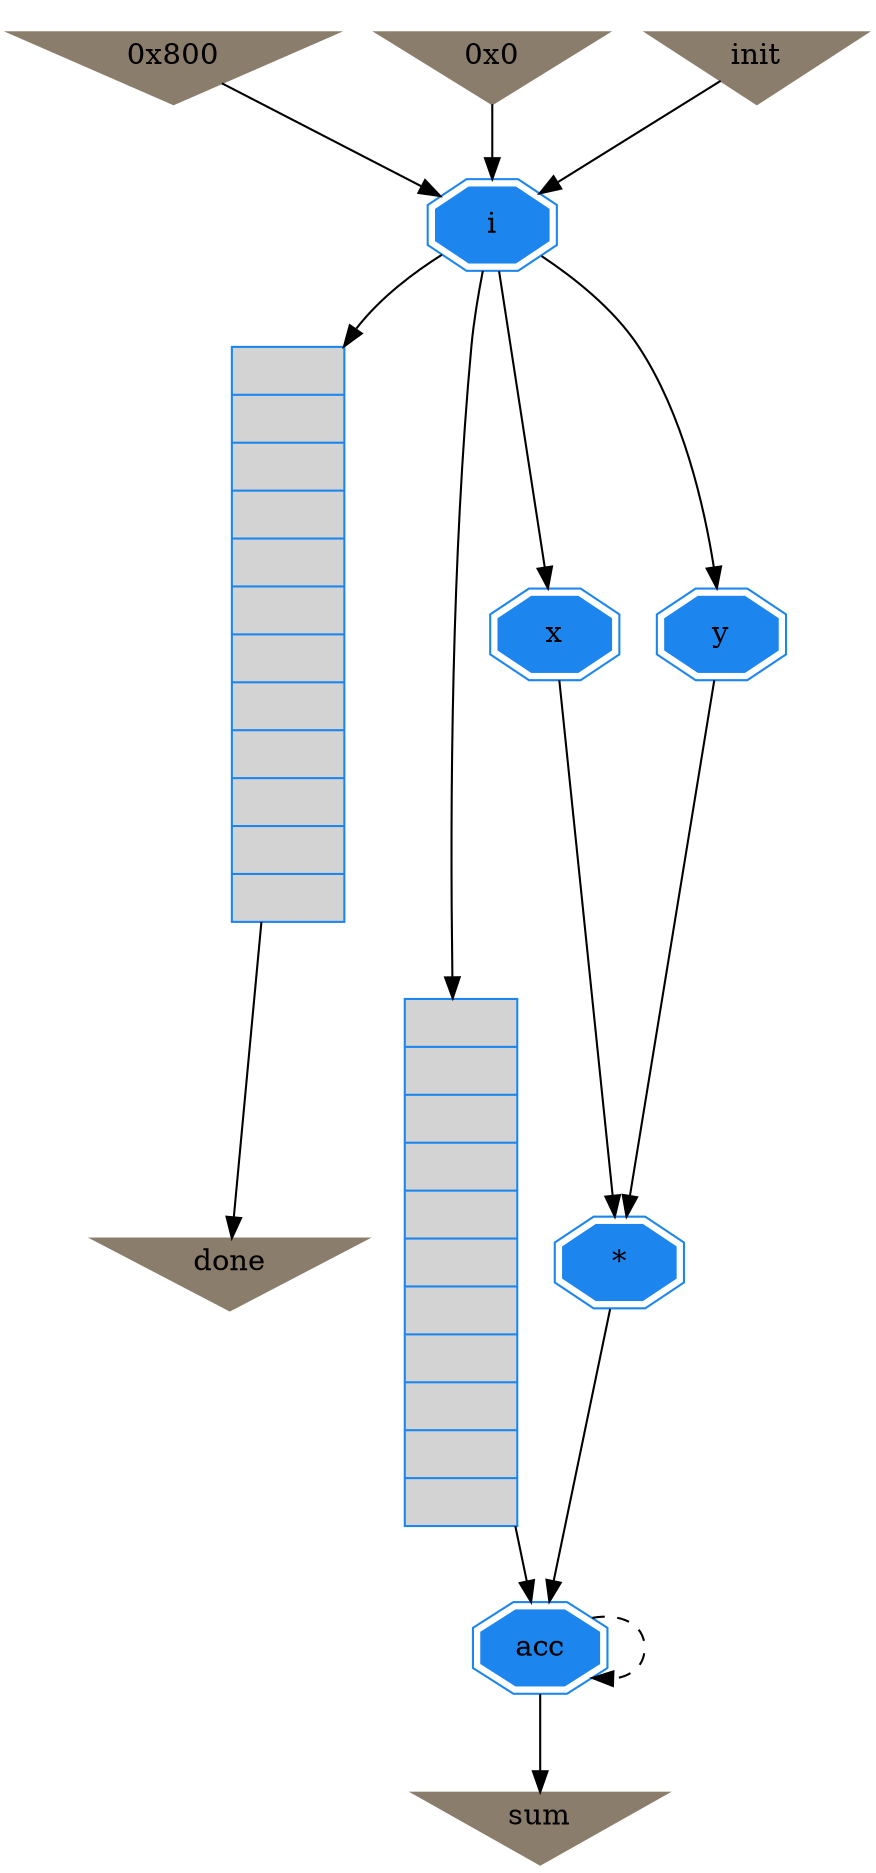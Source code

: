 digraph dotprod9 {
	// Components (Nodes)
	node [shape=ellipse, style=filled, color=dodgerblue2];
	"done" [color=bisque4 shape=invtriangle label="done"];
	"c146" [label="{|||||||||||}" shape=record fillcolor=lightgray  color=dodgerblue2 ];
	"c147" [label="{||||||||||}" shape=record fillcolor=lightgray  color=dodgerblue2 ];
	"c127" [color=bisque4 shape=invtriangle label="0x800"];
	"x_mult_op_s_p_y_1" [label="*" shape=doubleoctagon  color=dodgerblue2 ];
	"sum" [color=bisque4 shape=invtriangle label="sum"];
	"i" [label="i" shape=doubleoctagon  color=dodgerblue2 ];
	"x" [label="x" shape=doubleoctagon  color=dodgerblue2 ];
	"c126" [color=bisque4 shape=invtriangle label="0x0"];
	"init" [color=bisque4 shape=invtriangle label="init"];
	"y" [label="y" shape=doubleoctagon  color=dodgerblue2 ];
	"acc" [label="acc" shape=doubleoctagon  color=dodgerblue2 ];

	// Signals (Edges)
	"x_mult_op_s_p_y_1" -> "acc"
	"c147" -> "acc"
	"acc" -> "sum"
	"init" -> "i"
	"y" -> "x_mult_op_s_p_y_1"
	"c146" -> "done"
	"i" -> "c147":input
	"acc" -> "acc" [style=dashed];
	"x" -> "x_mult_op_s_p_y_1"
	"i" -> "c146":input
	"i" -> "x"
	"c126" -> "i"
	"c127" -> "i"
	"i" -> "y"
}